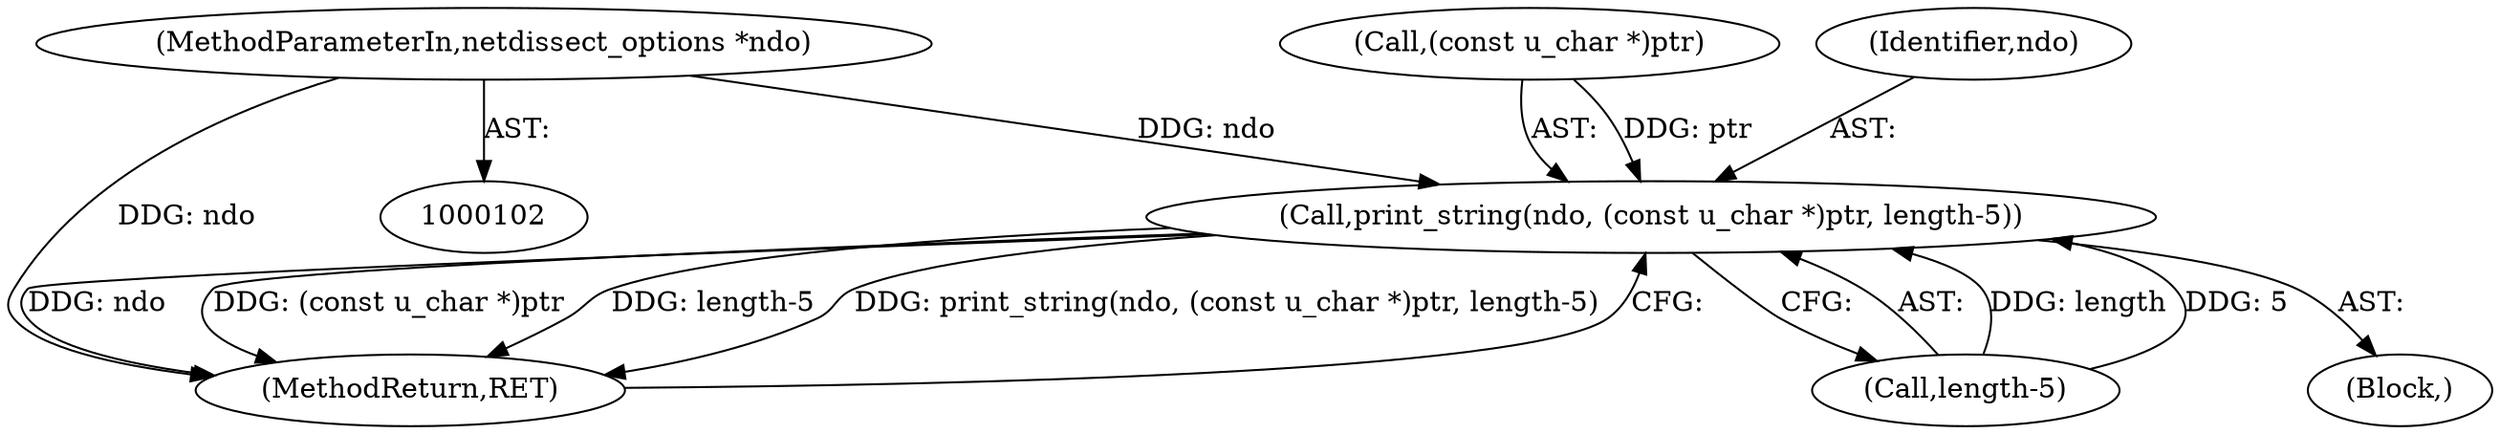 digraph "1_tcpdump_cc4a7391c616be7a64ed65742ef9ed3f106eb165_7@pointer" {
"1000103" [label="(MethodParameterIn,netdissect_options *ndo)"];
"1000153" [label="(Call,print_string(ndo, (const u_char *)ptr, length-5))"];
"1000148" [label="(Block,)"];
"1000155" [label="(Call,(const u_char *)ptr)"];
"1000103" [label="(MethodParameterIn,netdissect_options *ndo)"];
"1000154" [label="(Identifier,ndo)"];
"1000161" [label="(MethodReturn,RET)"];
"1000158" [label="(Call,length-5)"];
"1000153" [label="(Call,print_string(ndo, (const u_char *)ptr, length-5))"];
"1000103" -> "1000102"  [label="AST: "];
"1000103" -> "1000161"  [label="DDG: ndo"];
"1000103" -> "1000153"  [label="DDG: ndo"];
"1000153" -> "1000148"  [label="AST: "];
"1000153" -> "1000158"  [label="CFG: "];
"1000154" -> "1000153"  [label="AST: "];
"1000155" -> "1000153"  [label="AST: "];
"1000158" -> "1000153"  [label="AST: "];
"1000161" -> "1000153"  [label="CFG: "];
"1000153" -> "1000161"  [label="DDG: ndo"];
"1000153" -> "1000161"  [label="DDG: (const u_char *)ptr"];
"1000153" -> "1000161"  [label="DDG: length-5"];
"1000153" -> "1000161"  [label="DDG: print_string(ndo, (const u_char *)ptr, length-5)"];
"1000155" -> "1000153"  [label="DDG: ptr"];
"1000158" -> "1000153"  [label="DDG: length"];
"1000158" -> "1000153"  [label="DDG: 5"];
}
